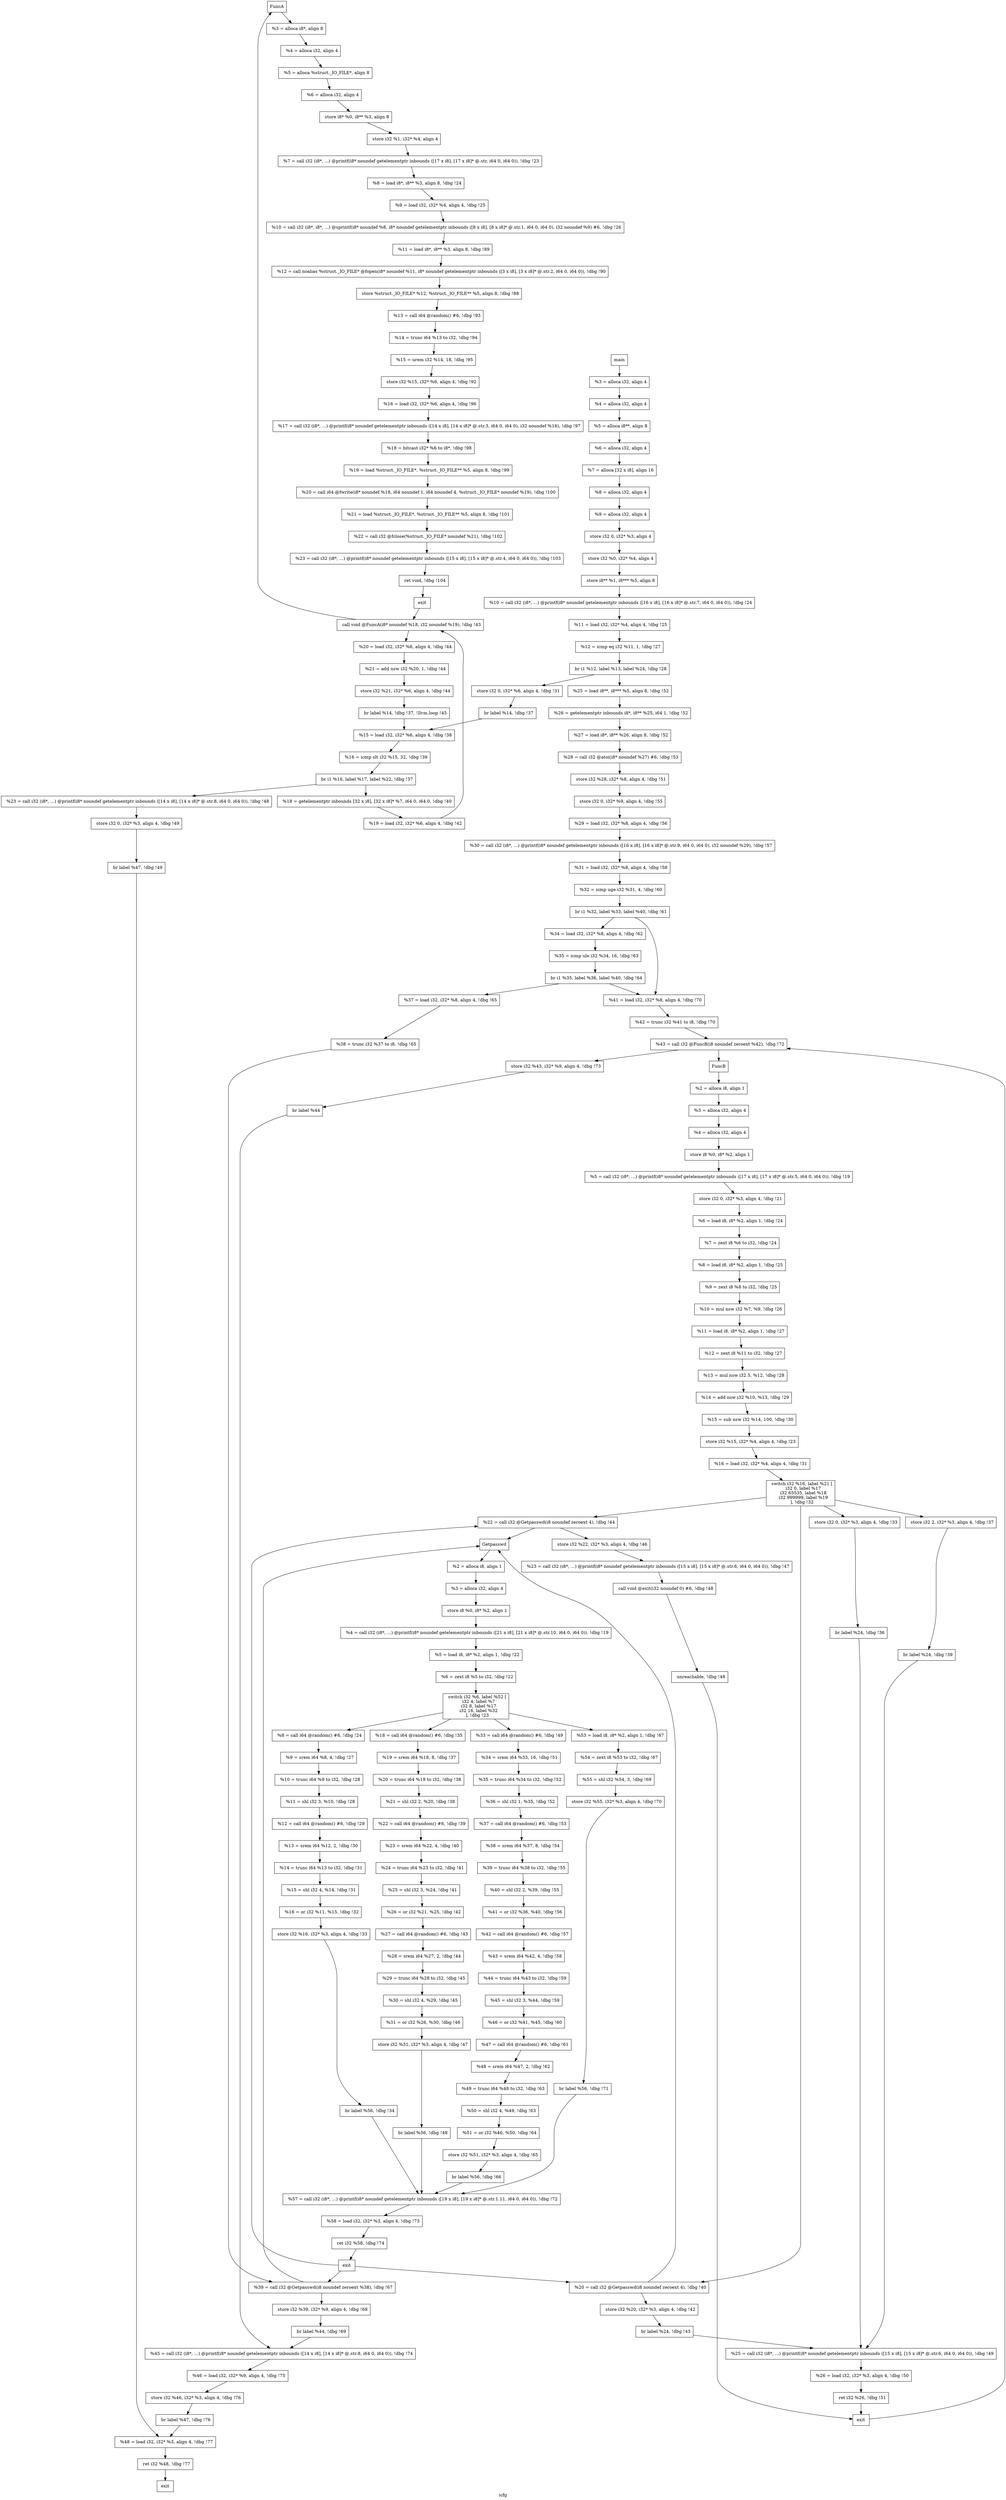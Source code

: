 digraph "icfg"{
	label="icfg";


	// Define the nodes
	N1 [shape=rectangle, color=black,label="FuncA"];
	N2 [shape=rectangle, color=black,label="exit"];
	N3 [shape=rectangle, color=black,label="  %3 = alloca i8*, align 8"];
	N4 [shape=rectangle, color=black,label="  %4 = alloca i32, align 4"];
	N5 [shape=rectangle, color=black,label="  %5 = alloca %struct._IO_FILE*, align 8"];
	N6 [shape=rectangle, color=black,label="  %6 = alloca i32, align 4"];
	N7 [shape=rectangle, color=black,label="  store i8* %0, i8** %3, align 8"];
	N8 [shape=rectangle, color=black,label="  store i32 %1, i32* %4, align 4"];
	N9 [shape=rectangle, color=black,label="  %7 = call i32 (i8*, ...) @printf(i8* noundef getelementptr inbounds ([17 x i8], [17 x i8]* @.str, i64 0, i64 0)), !dbg !23"];
	N10 [shape=rectangle, color=black,label="  %8 = load i8*, i8** %3, align 8, !dbg !24"];
	N11 [shape=rectangle, color=black,label="  %9 = load i32, i32* %4, align 4, !dbg !25"];
	N12 [shape=rectangle, color=black,label="  %10 = call i32 (i8*, i8*, ...) @sprintf(i8* noundef %8, i8* noundef getelementptr inbounds ([8 x i8], [8 x i8]* @.str.1, i64 0, i64 0), i32 noundef %9) #6, !dbg !26"];
	N13 [shape=rectangle, color=black,label="  %11 = load i8*, i8** %3, align 8, !dbg !89"];
	N14 [shape=rectangle, color=black,label="  %12 = call noalias %struct._IO_FILE* @fopen(i8* noundef %11, i8* noundef getelementptr inbounds ([3 x i8], [3 x i8]* @.str.2, i64 0, i64 0)), !dbg !90"];
	N15 [shape=rectangle, color=black,label="  store %struct._IO_FILE* %12, %struct._IO_FILE** %5, align 8, !dbg !88"];
	N16 [shape=rectangle, color=black,label="  %13 = call i64 @random() #6, !dbg !93"];
	N17 [shape=rectangle, color=black,label="  %14 = trunc i64 %13 to i32, !dbg !94"];
	N18 [shape=rectangle, color=black,label="  %15 = urem i32 %14, 18, !dbg !95"];
	N19 [shape=rectangle, color=black,label="  store i32 %15, i32* %6, align 4, !dbg !92"];
	N20 [shape=rectangle, color=black,label="  %16 = load i32, i32* %6, align 4, !dbg !96"];
	N21 [shape=rectangle, color=black,label="  %17 = call i32 (i8*, ...) @printf(i8* noundef getelementptr inbounds ([14 x i8], [14 x i8]* @.str.3, i64 0, i64 0), i32 noundef %16), !dbg !97"];
	N22 [shape=rectangle, color=black,label="  %18 = bitcast i32* %6 to i8*, !dbg !98"];
	N23 [shape=rectangle, color=black,label="  %19 = load %struct._IO_FILE*, %struct._IO_FILE** %5, align 8, !dbg !99"];
	N24 [shape=rectangle, color=black,label="  %20 = call i64 @fwrite(i8* noundef %18, i64 noundef 1, i64 noundef 4, %struct._IO_FILE* noundef %19), !dbg !100"];
	N25 [shape=rectangle, color=black,label="  %21 = load %struct._IO_FILE*, %struct._IO_FILE** %5, align 8, !dbg !101"];
	N26 [shape=rectangle, color=black,label="  %22 = call i32 @fclose(%struct._IO_FILE* noundef %21), !dbg !102"];
	N27 [shape=rectangle, color=black,label="  %23 = call i32 (i8*, ...) @printf(i8* noundef getelementptr inbounds ([15 x i8], [15 x i8]* @.str.4, i64 0, i64 0)), !dbg !103"];
	N28 [shape=rectangle, color=black,label="  ret void, !dbg !104"];
	N29 [shape=rectangle, color=black,label="FuncB"];
	N30 [shape=rectangle, color=black,label="exit"];
	N31 [shape=rectangle, color=black,label="  %2 = alloca i8, align 1"];
	N32 [shape=rectangle, color=black,label="  %3 = alloca i32, align 4"];
	N33 [shape=rectangle, color=black,label="  %4 = alloca i32, align 4"];
	N34 [shape=rectangle, color=black,label="  store i8 %0, i8* %2, align 1"];
	N35 [shape=rectangle, color=black,label="  %5 = call i32 (i8*, ...) @printf(i8* noundef getelementptr inbounds ([17 x i8], [17 x i8]* @.str.5, i64 0, i64 0)), !dbg !19"];
	N36 [shape=rectangle, color=black,label="  store i32 0, i32* %3, align 4, !dbg !21"];
	N37 [shape=rectangle, color=black,label="  %6 = load i8, i8* %2, align 1, !dbg !24"];
	N38 [shape=rectangle, color=black,label="  %7 = zext i8 %6 to i32, !dbg !24"];
	N39 [shape=rectangle, color=black,label="  %8 = load i8, i8* %2, align 1, !dbg !25"];
	N40 [shape=rectangle, color=black,label="  %9 = zext i8 %8 to i32, !dbg !25"];
	N41 [shape=rectangle, color=black,label="  %10 = mul nsw i32 %7, %9, !dbg !26"];
	N42 [shape=rectangle, color=black,label="  %11 = load i8, i8* %2, align 1, !dbg !27"];
	N43 [shape=rectangle, color=black,label="  %12 = zext i8 %11 to i32, !dbg !27"];
	N44 [shape=rectangle, color=black,label="  %13 = mul nsw i32 5, %12, !dbg !28"];
	N45 [shape=rectangle, color=black,label="  %14 = add nsw i32 %10, %13, !dbg !29"];
	N46 [shape=rectangle, color=black,label="  %15 = sub nsw i32 %14, 100, !dbg !30"];
	N47 [shape=rectangle, color=black,label="  store i32 %15, i32* %4, align 4, !dbg !23"];
	N48 [shape=rectangle, color=black,label="  %16 = load i32, i32* %4, align 4, !dbg !31"];
	N49 [shape=rectangle, color=black,label="  switch i32 %16, label %21 [
    i32 0, label %17
    i32 65535, label %18
    i32 999999, label %19
  ], !dbg !32"];
	N50 [shape=rectangle, color=black,label="  %22 = call i32 @Getpasswd(i8 noundef zeroext 4), !dbg !44"];
	N51 [shape=rectangle, color=black,label="  store i32 %22, i32* %3, align 4, !dbg !46"];
	N52 [shape=rectangle, color=black,label="  %23 = call i32 (i8*, ...) @printf(i8* noundef getelementptr inbounds ([15 x i8], [15 x i8]* @.str.6, i64 0, i64 0)), !dbg !47"];
	N53 [shape=rectangle, color=black,label="  call void @exit(i32 noundef 0) #6, !dbg !48"];
	N54 [shape=rectangle, color=black,label="  unreachable, !dbg !48"];
	N55 [shape=rectangle, color=black,label="  store i32 0, i32* %3, align 4, !dbg !33"];
	N56 [shape=rectangle, color=black,label="  br label %24, !dbg !36"];
	N57 [shape=rectangle, color=black,label="  store i32 2, i32* %3, align 4, !dbg !37"];
	N58 [shape=rectangle, color=black,label="  br label %24, !dbg !39"];
	N59 [shape=rectangle, color=black,label="  %20 = call i32 @Getpasswd(i8 noundef zeroext 4), !dbg !40"];
	N60 [shape=rectangle, color=black,label="  store i32 %20, i32* %3, align 4, !dbg !42"];
	N61 [shape=rectangle, color=black,label="  br label %24, !dbg !43"];
	N62 [shape=rectangle, color=black,label="  %25 = call i32 (i8*, ...) @printf(i8* noundef getelementptr inbounds ([15 x i8], [15 x i8]* @.str.6, i64 0, i64 0)), !dbg !49"];
	N63 [shape=rectangle, color=black,label="  %26 = load i32, i32* %3, align 4, !dbg !50"];
	N64 [shape=rectangle, color=black,label="  ret i32 %26, !dbg !51"];
	N65 [shape=rectangle, color=black,label="main"];
	N66 [shape=rectangle, color=black,label="exit"];
	N67 [shape=rectangle, color=black,label="  %3 = alloca i32, align 4"];
	N68 [shape=rectangle, color=black,label="  %4 = alloca i32, align 4"];
	N69 [shape=rectangle, color=black,label="  %5 = alloca i8**, align 8"];
	N70 [shape=rectangle, color=black,label="  %6 = alloca i32, align 4"];
	N71 [shape=rectangle, color=black,label="  %7 = alloca [32 x i8], align 16"];
	N72 [shape=rectangle, color=black,label="  %8 = alloca i32, align 4"];
	N73 [shape=rectangle, color=black,label="  %9 = alloca i32, align 4"];
	N74 [shape=rectangle, color=black,label="  store i32 0, i32* %3, align 4"];
	N75 [shape=rectangle, color=black,label="  store i32 %0, i32* %4, align 4"];
	N76 [shape=rectangle, color=black,label="  store i8** %1, i8*** %5, align 8"];
	N77 [shape=rectangle, color=black,label="  %10 = call i32 (i8*, ...) @printf(i8* noundef getelementptr inbounds ([16 x i8], [16 x i8]* @.str.7, i64 0, i64 0)), !dbg !24"];
	N78 [shape=rectangle, color=black,label="  %11 = load i32, i32* %4, align 4, !dbg !25"];
	N79 [shape=rectangle, color=black,label="  %12 = icmp eq i32 %11, 1, !dbg !27"];
	N80 [shape=rectangle, color=black,label="  br i1 %12, label %13, label %24, !dbg !28"];
	N81 [shape=rectangle, color=black,label="  store i32 0, i32* %6, align 4, !dbg !31"];
	N82 [shape=rectangle, color=black,label="  br label %14, !dbg !37"];
	N83 [shape=rectangle, color=black,label="  %25 = load i8**, i8*** %5, align 8, !dbg !52"];
	N84 [shape=rectangle, color=black,label="  %26 = getelementptr inbounds i8*, i8** %25, i64 1, !dbg !52"];
	N85 [shape=rectangle, color=black,label="  %27 = load i8*, i8** %26, align 8, !dbg !52"];
	N86 [shape=rectangle, color=black,label="  %28 = call i32 @atoi(i8* noundef %27) #6, !dbg !53"];
	N87 [shape=rectangle, color=black,label="  store i32 %28, i32* %8, align 4, !dbg !51"];
	N88 [shape=rectangle, color=black,label="  store i32 0, i32* %9, align 4, !dbg !55"];
	N89 [shape=rectangle, color=black,label="  %29 = load i32, i32* %8, align 4, !dbg !56"];
	N90 [shape=rectangle, color=black,label="  %30 = call i32 (i8*, ...) @printf(i8* noundef getelementptr inbounds ([16 x i8], [16 x i8]* @.str.9, i64 0, i64 0), i32 noundef %29), !dbg !57"];
	N91 [shape=rectangle, color=black,label="  %31 = load i32, i32* %8, align 4, !dbg !58"];
	N92 [shape=rectangle, color=black,label="  %32 = icmp uge i32 %31, 4, !dbg !60"];
	N93 [shape=rectangle, color=black,label="  br i1 %32, label %33, label %40, !dbg !61"];
	N94 [shape=rectangle, color=black,label="  %15 = load i32, i32* %6, align 4, !dbg !38"];
	N95 [shape=rectangle, color=black,label="  %16 = icmp slt i32 %15, 32, !dbg !39"];
	N96 [shape=rectangle, color=black,label="  br i1 %16, label %17, label %22, !dbg !37"];
	N97 [shape=rectangle, color=black,label="  %34 = load i32, i32* %8, align 4, !dbg !62"];
	N98 [shape=rectangle, color=black,label="  %35 = icmp ule i32 %34, 16, !dbg !63"];
	N99 [shape=rectangle, color=black,label="  br i1 %35, label %36, label %40, !dbg !64"];
	N100 [shape=rectangle, color=black,label="  %41 = load i32, i32* %8, align 4, !dbg !70"];
	N101 [shape=rectangle, color=black,label="  %42 = trunc i32 %41 to i8, !dbg !70"];
	N102 [shape=rectangle, color=black,label="  %43 = call i32 @FuncB(i8 noundef zeroext %42), !dbg !72"];
	N103 [shape=rectangle, color=black,label="  store i32 %43, i32* %9, align 4, !dbg !73"];
	N104 [shape=rectangle, color=black,label="  br label %44"];
	N105 [shape=rectangle, color=black,label="  %18 = getelementptr inbounds [32 x i8], [32 x i8]* %7, i64 0, i64 0, !dbg !40"];
	N106 [shape=rectangle, color=black,label="  %19 = load i32, i32* %6, align 4, !dbg !42"];
	N107 [shape=rectangle, color=black,label="  call void @FuncA(i8* noundef %18, i32 noundef %19), !dbg !43"];
	N108 [shape=rectangle, color=black,label="  %20 = load i32, i32* %6, align 4, !dbg !44"];
	N109 [shape=rectangle, color=black,label="  %21 = add nsw i32 %20, 1, !dbg !44"];
	N110 [shape=rectangle, color=black,label="  store i32 %21, i32* %6, align 4, !dbg !44"];
	N111 [shape=rectangle, color=black,label="  br label %14, !dbg !37, !llvm.loop !45"];
	N112 [shape=rectangle, color=black,label="  %23 = call i32 (i8*, ...) @printf(i8* noundef getelementptr inbounds ([14 x i8], [14 x i8]* @.str.8, i64 0, i64 0)), !dbg !48"];
	N113 [shape=rectangle, color=black,label="  store i32 0, i32* %3, align 4, !dbg !49"];
	N114 [shape=rectangle, color=black,label="  br label %47, !dbg !49"];
	N115 [shape=rectangle, color=black,label="  %37 = load i32, i32* %8, align 4, !dbg !65"];
	N116 [shape=rectangle, color=black,label="  %38 = trunc i32 %37 to i8, !dbg !65"];
	N117 [shape=rectangle, color=black,label="  %39 = call i32 @Getpasswd(i8 noundef zeroext %38), !dbg !67"];
	N118 [shape=rectangle, color=black,label="  store i32 %39, i32* %9, align 4, !dbg !68"];
	N119 [shape=rectangle, color=black,label="  br label %44, !dbg !69"];
	N120 [shape=rectangle, color=black,label="  %45 = call i32 (i8*, ...) @printf(i8* noundef getelementptr inbounds ([14 x i8], [14 x i8]* @.str.8, i64 0, i64 0)), !dbg !74"];
	N121 [shape=rectangle, color=black,label="  %46 = load i32, i32* %9, align 4, !dbg !75"];
	N122 [shape=rectangle, color=black,label="  store i32 %46, i32* %3, align 4, !dbg !76"];
	N123 [shape=rectangle, color=black,label="  br label %47, !dbg !76"];
	N124 [shape=rectangle, color=black,label="  %48 = load i32, i32* %3, align 4, !dbg !77"];
	N125 [shape=rectangle, color=black,label="  ret i32 %48, !dbg !77"];
	N126 [shape=rectangle, color=black,label="Getpasswd"];
	N127 [shape=rectangle, color=black,label="exit"];
	N128 [shape=rectangle, color=black,label="  %2 = alloca i8, align 1"];
	N129 [shape=rectangle, color=black,label="  %3 = alloca i32, align 4"];
	N130 [shape=rectangle, color=black,label="  store i8 %0, i8* %2, align 1"];
	N131 [shape=rectangle, color=black,label="  %4 = call i32 (i8*, ...) @printf(i8* noundef getelementptr inbounds ([21 x i8], [21 x i8]* @.str.10, i64 0, i64 0)), !dbg !19"];
	N132 [shape=rectangle, color=black,label="  %5 = load i8, i8* %2, align 1, !dbg !22"];
	N133 [shape=rectangle, color=black,label="  %6 = zext i8 %5 to i32, !dbg !22"];
	N134 [shape=rectangle, color=black,label="  switch i32 %6, label %52 [
    i32 4, label %7
    i32 8, label %17
    i32 16, label %32
  ], !dbg !23"];
	N135 [shape=rectangle, color=black,label="  %53 = load i8, i8* %2, align 1, !dbg !67"];
	N136 [shape=rectangle, color=black,label="  %54 = zext i8 %53 to i32, !dbg !67"];
	N137 [shape=rectangle, color=black,label="  %55 = shl i32 %54, 3, !dbg !69"];
	N138 [shape=rectangle, color=black,label="  store i32 %55, i32* %3, align 4, !dbg !70"];
	N139 [shape=rectangle, color=black,label="  br label %56, !dbg !71"];
	N140 [shape=rectangle, color=black,label="  %8 = call i64 @random() #6, !dbg !24"];
	N141 [shape=rectangle, color=black,label="  %9 = srem i64 %8, 4, !dbg !27"];
	N142 [shape=rectangle, color=black,label="  %10 = trunc i64 %9 to i32, !dbg !28"];
	N143 [shape=rectangle, color=black,label="  %11 = shl i32 3, %10, !dbg !28"];
	N144 [shape=rectangle, color=black,label="  %12 = call i64 @random() #6, !dbg !29"];
	N145 [shape=rectangle, color=black,label="  %13 = srem i64 %12, 2, !dbg !30"];
	N146 [shape=rectangle, color=black,label="  %14 = trunc i64 %13 to i32, !dbg !31"];
	N147 [shape=rectangle, color=black,label="  %15 = shl i32 4, %14, !dbg !31"];
	N148 [shape=rectangle, color=black,label="  %16 = or i32 %11, %15, !dbg !32"];
	N149 [shape=rectangle, color=black,label="  store i32 %16, i32* %3, align 4, !dbg !33"];
	N150 [shape=rectangle, color=black,label="  br label %56, !dbg !34"];
	N151 [shape=rectangle, color=black,label="  %18 = call i64 @random() #6, !dbg !35"];
	N152 [shape=rectangle, color=black,label="  %19 = srem i64 %18, 8, !dbg !37"];
	N153 [shape=rectangle, color=black,label="  %20 = trunc i64 %19 to i32, !dbg !38"];
	N154 [shape=rectangle, color=black,label="  %21 = shl i32 2, %20, !dbg !38"];
	N155 [shape=rectangle, color=black,label="  %22 = call i64 @random() #6, !dbg !39"];
	N156 [shape=rectangle, color=black,label="  %23 = srem i64 %22, 4, !dbg !40"];
	N157 [shape=rectangle, color=black,label="  %24 = trunc i64 %23 to i32, !dbg !41"];
	N158 [shape=rectangle, color=black,label="  %25 = shl i32 3, %24, !dbg !41"];
	N159 [shape=rectangle, color=black,label="  %26 = or i32 %21, %25, !dbg !42"];
	N160 [shape=rectangle, color=black,label="  %27 = call i64 @random() #6, !dbg !43"];
	N161 [shape=rectangle, color=black,label="  %28 = srem i64 %27, 2, !dbg !44"];
	N162 [shape=rectangle, color=black,label="  %29 = trunc i64 %28 to i32, !dbg !45"];
	N163 [shape=rectangle, color=black,label="  %30 = shl i32 4, %29, !dbg !45"];
	N164 [shape=rectangle, color=black,label="  %31 = or i32 %26, %30, !dbg !46"];
	N165 [shape=rectangle, color=black,label="  store i32 %31, i32* %3, align 4, !dbg !47"];
	N166 [shape=rectangle, color=black,label="  br label %56, !dbg !48"];
	N167 [shape=rectangle, color=black,label="  %33 = call i64 @random() #6, !dbg !49"];
	N168 [shape=rectangle, color=black,label="  %34 = srem i64 %33, 16, !dbg !51"];
	N169 [shape=rectangle, color=black,label="  %35 = trunc i64 %34 to i32, !dbg !52"];
	N170 [shape=rectangle, color=black,label="  %36 = shl i32 1, %35, !dbg !52"];
	N171 [shape=rectangle, color=black,label="  %37 = call i64 @random() #6, !dbg !53"];
	N172 [shape=rectangle, color=black,label="  %38 = srem i64 %37, 8, !dbg !54"];
	N173 [shape=rectangle, color=black,label="  %39 = trunc i64 %38 to i32, !dbg !55"];
	N174 [shape=rectangle, color=black,label="  %40 = shl i32 2, %39, !dbg !55"];
	N175 [shape=rectangle, color=black,label="  %41 = or i32 %36, %40, !dbg !56"];
	N176 [shape=rectangle, color=black,label="  %42 = call i64 @random() #6, !dbg !57"];
	N177 [shape=rectangle, color=black,label="  %43 = srem i64 %42, 4, !dbg !58"];
	N178 [shape=rectangle, color=black,label="  %44 = trunc i64 %43 to i32, !dbg !59"];
	N179 [shape=rectangle, color=black,label="  %45 = shl i32 3, %44, !dbg !59"];
	N180 [shape=rectangle, color=black,label="  %46 = or i32 %41, %45, !dbg !60"];
	N181 [shape=rectangle, color=black,label="  %47 = call i64 @random() #6, !dbg !61"];
	N182 [shape=rectangle, color=black,label="  %48 = srem i64 %47, 2, !dbg !62"];
	N183 [shape=rectangle, color=black,label="  %49 = trunc i64 %48 to i32, !dbg !63"];
	N184 [shape=rectangle, color=black,label="  %50 = shl i32 4, %49, !dbg !63"];
	N185 [shape=rectangle, color=black,label="  %51 = or i32 %46, %50, !dbg !64"];
	N186 [shape=rectangle, color=black,label="  store i32 %51, i32* %3, align 4, !dbg !65"];
	N187 [shape=rectangle, color=black,label="  br label %56, !dbg !66"];
	N188 [shape=rectangle, color=black,label="  %57 = call i32 (i8*, ...) @printf(i8* noundef getelementptr inbounds ([19 x i8], [19 x i8]* @.str.1.11, i64 0, i64 0)), !dbg !72"];
	N189 [shape=rectangle, color=black,label="  %58 = load i32, i32* %3, align 4, !dbg !73"];
	N190 [shape=rectangle, color=black,label="  ret i32 %58, !dbg !74"];


	// Define the edges
	N1 -> N3[color=black,label=""];
	N2 -> N107[color=black,label=""];
	N3 -> N4[color=black,label=""];
	N4 -> N5[color=black,label=""];
	N5 -> N6[color=black,label=""];
	N6 -> N7[color=black,label=""];
	N7 -> N8[color=black,label=""];
	N8 -> N9[color=black,label=""];
	N9 -> N10[color=black,label=""];
	N10 -> N11[color=black,label=""];
	N11 -> N12[color=black,label=""];
	N12 -> N13[color=black,label=""];
	N13 -> N14[color=black,label=""];
	N14 -> N15[color=black,label=""];
	N15 -> N16[color=black,label=""];
	N16 -> N17[color=black,label=""];
	N17 -> N18[color=black,label=""];
	N18 -> N19[color=black,label=""];
	N19 -> N20[color=black,label=""];
	N20 -> N21[color=black,label=""];
	N21 -> N22[color=black,label=""];
	N22 -> N23[color=black,label=""];
	N23 -> N24[color=black,label=""];
	N24 -> N25[color=black,label=""];
	N25 -> N26[color=black,label=""];
	N26 -> N27[color=black,label=""];
	N27 -> N28[color=black,label=""];
	N28 -> N2[color=black,label=""];
	N29 -> N31[color=black,label=""];
	N30 -> N102[color=black,label=""];
	N31 -> N32[color=black,label=""];
	N32 -> N33[color=black,label=""];
	N33 -> N34[color=black,label=""];
	N34 -> N35[color=black,label=""];
	N35 -> N36[color=black,label=""];
	N36 -> N37[color=black,label=""];
	N37 -> N38[color=black,label=""];
	N38 -> N39[color=black,label=""];
	N39 -> N40[color=black,label=""];
	N40 -> N41[color=black,label=""];
	N41 -> N42[color=black,label=""];
	N42 -> N43[color=black,label=""];
	N43 -> N44[color=black,label=""];
	N44 -> N45[color=black,label=""];
	N45 -> N46[color=black,label=""];
	N46 -> N47[color=black,label=""];
	N47 -> N48[color=black,label=""];
	N48 -> N49[color=black,label=""];
	N49 -> N50[color=black,label=""];
	N49 -> N55[color=black,label=""];
	N49 -> N57[color=black,label=""];
	N49 -> N59[color=black,label=""];
	N50 -> N51[color=black,label=""];
	N50 -> N126[color=black,label=""];
	N51 -> N52[color=black,label=""];
	N52 -> N53[color=black,label=""];
	N53 -> N54[color=black,label=""];
	N54 -> N30[color=black,label=""];
	N55 -> N56[color=black,label=""];
	N56 -> N62[color=black,label=""];
	N57 -> N58[color=black,label=""];
	N58 -> N62[color=black,label=""];
	N59 -> N60[color=black,label=""];
	N59 -> N126[color=black,label=""];
	N60 -> N61[color=black,label=""];
	N61 -> N62[color=black,label=""];
	N62 -> N63[color=black,label=""];
	N63 -> N64[color=black,label=""];
	N64 -> N30[color=black,label=""];
	N65 -> N67[color=black,label=""];
	N67 -> N68[color=black,label=""];
	N68 -> N69[color=black,label=""];
	N69 -> N70[color=black,label=""];
	N70 -> N71[color=black,label=""];
	N71 -> N72[color=black,label=""];
	N72 -> N73[color=black,label=""];
	N73 -> N74[color=black,label=""];
	N74 -> N75[color=black,label=""];
	N75 -> N76[color=black,label=""];
	N76 -> N77[color=black,label=""];
	N77 -> N78[color=black,label=""];
	N78 -> N79[color=black,label=""];
	N79 -> N80[color=black,label=""];
	N80 -> N81[color=black,label=""];
	N80 -> N83[color=black,label=""];
	N81 -> N82[color=black,label=""];
	N82 -> N94[color=black,label=""];
	N83 -> N84[color=black,label=""];
	N84 -> N85[color=black,label=""];
	N85 -> N86[color=black,label=""];
	N86 -> N87[color=black,label=""];
	N87 -> N88[color=black,label=""];
	N88 -> N89[color=black,label=""];
	N89 -> N90[color=black,label=""];
	N90 -> N91[color=black,label=""];
	N91 -> N92[color=black,label=""];
	N92 -> N93[color=black,label=""];
	N93 -> N97[color=black,label=""];
	N93 -> N100[color=black,label=""];
	N94 -> N95[color=black,label=""];
	N95 -> N96[color=black,label=""];
	N96 -> N105[color=black,label=""];
	N96 -> N112[color=black,label=""];
	N97 -> N98[color=black,label=""];
	N98 -> N99[color=black,label=""];
	N99 -> N100[color=black,label=""];
	N99 -> N115[color=black,label=""];
	N100 -> N101[color=black,label=""];
	N101 -> N102[color=black,label=""];
	N102 -> N29[color=black,label=""];
	N102 -> N103[color=black,label=""];
	N103 -> N104[color=black,label=""];
	N104 -> N120[color=black,label=""];
	N105 -> N106[color=black,label=""];
	N106 -> N107[color=black,label=""];
	N107 -> N1[color=black,label=""];
	N107 -> N108[color=black,label=""];
	N108 -> N109[color=black,label=""];
	N109 -> N110[color=black,label=""];
	N110 -> N111[color=black,label=""];
	N111 -> N94[color=black,label=""];
	N112 -> N113[color=black,label=""];
	N113 -> N114[color=black,label=""];
	N114 -> N124[color=black,label=""];
	N115 -> N116[color=black,label=""];
	N116 -> N117[color=black,label=""];
	N117 -> N118[color=black,label=""];
	N117 -> N126[color=black,label=""];
	N118 -> N119[color=black,label=""];
	N119 -> N120[color=black,label=""];
	N120 -> N121[color=black,label=""];
	N121 -> N122[color=black,label=""];
	N122 -> N123[color=black,label=""];
	N123 -> N124[color=black,label=""];
	N124 -> N125[color=black,label=""];
	N125 -> N66[color=black,label=""];
	N126 -> N128[color=black,label=""];
	N127 -> N50[color=black,label=""];
	N127 -> N59[color=black,label=""];
	N127 -> N117[color=black,label=""];
	N128 -> N129[color=black,label=""];
	N129 -> N130[color=black,label=""];
	N130 -> N131[color=black,label=""];
	N131 -> N132[color=black,label=""];
	N132 -> N133[color=black,label=""];
	N133 -> N134[color=black,label=""];
	N134 -> N135[color=black,label=""];
	N134 -> N140[color=black,label=""];
	N134 -> N151[color=black,label=""];
	N134 -> N167[color=black,label=""];
	N135 -> N136[color=black,label=""];
	N136 -> N137[color=black,label=""];
	N137 -> N138[color=black,label=""];
	N138 -> N139[color=black,label=""];
	N139 -> N188[color=black,label=""];
	N140 -> N141[color=black,label=""];
	N141 -> N142[color=black,label=""];
	N142 -> N143[color=black,label=""];
	N143 -> N144[color=black,label=""];
	N144 -> N145[color=black,label=""];
	N145 -> N146[color=black,label=""];
	N146 -> N147[color=black,label=""];
	N147 -> N148[color=black,label=""];
	N148 -> N149[color=black,label=""];
	N149 -> N150[color=black,label=""];
	N150 -> N188[color=black,label=""];
	N151 -> N152[color=black,label=""];
	N152 -> N153[color=black,label=""];
	N153 -> N154[color=black,label=""];
	N154 -> N155[color=black,label=""];
	N155 -> N156[color=black,label=""];
	N156 -> N157[color=black,label=""];
	N157 -> N158[color=black,label=""];
	N158 -> N159[color=black,label=""];
	N159 -> N160[color=black,label=""];
	N160 -> N161[color=black,label=""];
	N161 -> N162[color=black,label=""];
	N162 -> N163[color=black,label=""];
	N163 -> N164[color=black,label=""];
	N164 -> N165[color=black,label=""];
	N165 -> N166[color=black,label=""];
	N166 -> N188[color=black,label=""];
	N167 -> N168[color=black,label=""];
	N168 -> N169[color=black,label=""];
	N169 -> N170[color=black,label=""];
	N170 -> N171[color=black,label=""];
	N171 -> N172[color=black,label=""];
	N172 -> N173[color=black,label=""];
	N173 -> N174[color=black,label=""];
	N174 -> N175[color=black,label=""];
	N175 -> N176[color=black,label=""];
	N176 -> N177[color=black,label=""];
	N177 -> N178[color=black,label=""];
	N178 -> N179[color=black,label=""];
	N179 -> N180[color=black,label=""];
	N180 -> N181[color=black,label=""];
	N181 -> N182[color=black,label=""];
	N182 -> N183[color=black,label=""];
	N183 -> N184[color=black,label=""];
	N184 -> N185[color=black,label=""];
	N185 -> N186[color=black,label=""];
	N186 -> N187[color=black,label=""];
	N187 -> N188[color=black,label=""];
	N188 -> N189[color=black,label=""];
	N189 -> N190[color=black,label=""];
	N190 -> N127[color=black,label=""];
}
